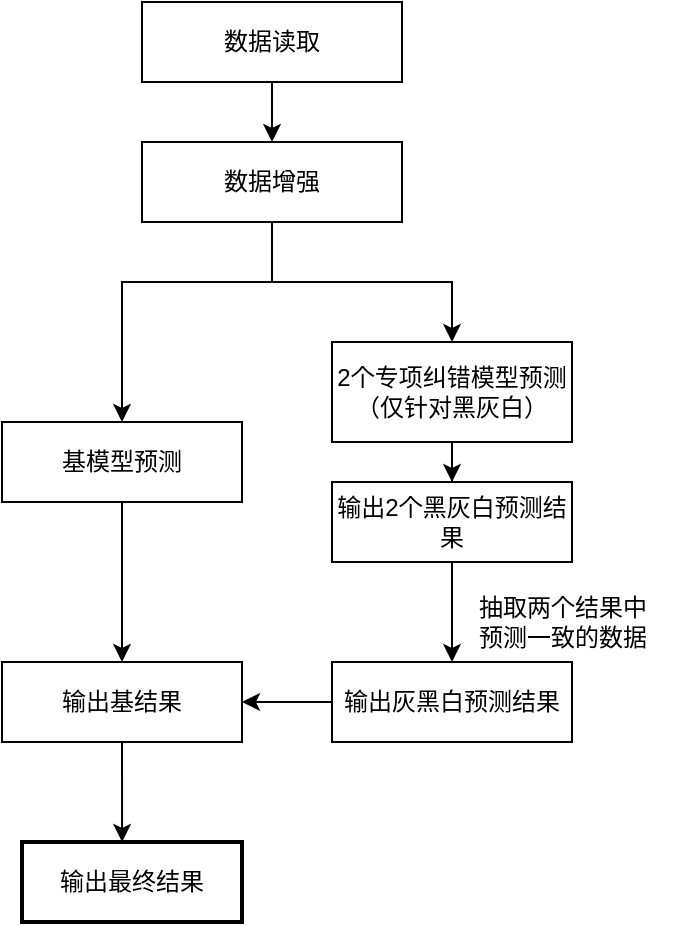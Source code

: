 <mxfile version="20.5.1" type="github">
  <diagram id="ztrk6C41VKz0y3JBxmpR" name="第 1 页">
    <mxGraphModel dx="1422" dy="794" grid="1" gridSize="10" guides="1" tooltips="1" connect="1" arrows="1" fold="1" page="1" pageScale="1" pageWidth="827" pageHeight="1169" math="0" shadow="0">
      <root>
        <mxCell id="0" />
        <mxCell id="1" parent="0" />
        <mxCell id="v_nW382A8O7cPtC-BspA-4" value="" style="edgeStyle=orthogonalEdgeStyle;rounded=0;orthogonalLoop=1;jettySize=auto;html=1;" parent="1" source="v_nW382A8O7cPtC-BspA-1" target="v_nW382A8O7cPtC-BspA-2" edge="1">
          <mxGeometry relative="1" as="geometry" />
        </mxCell>
        <mxCell id="v_nW382A8O7cPtC-BspA-1" value="数据读取" style="rounded=0;whiteSpace=wrap;html=1;" parent="1" vertex="1">
          <mxGeometry x="305" y="100" width="130" height="40" as="geometry" />
        </mxCell>
        <mxCell id="v_nW382A8O7cPtC-BspA-23" style="edgeStyle=orthogonalEdgeStyle;rounded=0;orthogonalLoop=1;jettySize=auto;html=1;entryX=0.5;entryY=0;entryDx=0;entryDy=0;" parent="1" source="v_nW382A8O7cPtC-BspA-2" target="v_nW382A8O7cPtC-BspA-7" edge="1">
          <mxGeometry relative="1" as="geometry">
            <Array as="points">
              <mxPoint x="370" y="240" />
              <mxPoint x="295" y="240" />
            </Array>
          </mxGeometry>
        </mxCell>
        <mxCell id="v_nW382A8O7cPtC-BspA-24" style="edgeStyle=orthogonalEdgeStyle;rounded=0;orthogonalLoop=1;jettySize=auto;html=1;" parent="1" source="v_nW382A8O7cPtC-BspA-2" target="v_nW382A8O7cPtC-BspA-15" edge="1">
          <mxGeometry relative="1" as="geometry">
            <Array as="points">
              <mxPoint x="370" y="240" />
              <mxPoint x="460" y="240" />
            </Array>
          </mxGeometry>
        </mxCell>
        <mxCell id="v_nW382A8O7cPtC-BspA-2" value="数据增强" style="rounded=0;whiteSpace=wrap;html=1;" parent="1" vertex="1">
          <mxGeometry x="305" y="170" width="130" height="40" as="geometry" />
        </mxCell>
        <mxCell id="v_nW382A8O7cPtC-BspA-10" value="" style="edgeStyle=orthogonalEdgeStyle;rounded=0;orthogonalLoop=1;jettySize=auto;html=1;" parent="1" source="v_nW382A8O7cPtC-BspA-7" target="v_nW382A8O7cPtC-BspA-9" edge="1">
          <mxGeometry relative="1" as="geometry">
            <Array as="points">
              <mxPoint x="295" y="370" />
              <mxPoint x="295" y="370" />
            </Array>
          </mxGeometry>
        </mxCell>
        <mxCell id="v_nW382A8O7cPtC-BspA-7" value="基模型预测" style="rounded=0;whiteSpace=wrap;html=1;" parent="1" vertex="1">
          <mxGeometry x="235" y="310" width="120" height="40" as="geometry" />
        </mxCell>
        <mxCell id="v_nW382A8O7cPtC-BspA-9" value="输出基结果" style="rounded=0;whiteSpace=wrap;html=1;" parent="1" vertex="1">
          <mxGeometry x="235" y="430" width="120" height="40" as="geometry" />
        </mxCell>
        <mxCell id="J7_sKY_6R6kmcWjidaE_-4" value="" style="edgeStyle=orthogonalEdgeStyle;rounded=0;orthogonalLoop=1;jettySize=auto;html=1;" edge="1" parent="1" source="v_nW382A8O7cPtC-BspA-15" target="J7_sKY_6R6kmcWjidaE_-3">
          <mxGeometry relative="1" as="geometry" />
        </mxCell>
        <mxCell id="v_nW382A8O7cPtC-BspA-15" value="2个专项纠错模型预测&lt;br&gt;（仅针对黑灰白）" style="rounded=0;whiteSpace=wrap;html=1;" parent="1" vertex="1">
          <mxGeometry x="400" y="270" width="120" height="50" as="geometry" />
        </mxCell>
        <mxCell id="v_nW382A8O7cPtC-BspA-25" value="抽取两个结果中&lt;br&gt;预测一致的数据" style="text;html=1;align=center;verticalAlign=middle;resizable=0;points=[];autosize=1;strokeColor=none;fillColor=none;" parent="1" vertex="1">
          <mxGeometry x="460" y="390" width="110" height="40" as="geometry" />
        </mxCell>
        <mxCell id="v_nW382A8O7cPtC-BspA-29" value="输出最终结果" style="whiteSpace=wrap;html=1;strokeWidth=2;" parent="1" vertex="1">
          <mxGeometry x="245" y="520" width="110" height="40" as="geometry" />
        </mxCell>
        <mxCell id="J7_sKY_6R6kmcWjidaE_-6" value="" style="edgeStyle=orthogonalEdgeStyle;rounded=0;orthogonalLoop=1;jettySize=auto;html=1;" edge="1" parent="1" source="J7_sKY_6R6kmcWjidaE_-3" target="J7_sKY_6R6kmcWjidaE_-5">
          <mxGeometry relative="1" as="geometry" />
        </mxCell>
        <mxCell id="J7_sKY_6R6kmcWjidaE_-3" value="输出2个黑灰白预测结果" style="rounded=0;whiteSpace=wrap;html=1;" vertex="1" parent="1">
          <mxGeometry x="400" y="340" width="120" height="40" as="geometry" />
        </mxCell>
        <mxCell id="J7_sKY_6R6kmcWjidaE_-14" value="" style="edgeStyle=orthogonalEdgeStyle;rounded=0;orthogonalLoop=1;jettySize=auto;html=1;" edge="1" parent="1" source="J7_sKY_6R6kmcWjidaE_-5" target="v_nW382A8O7cPtC-BspA-9">
          <mxGeometry relative="1" as="geometry" />
        </mxCell>
        <mxCell id="J7_sKY_6R6kmcWjidaE_-5" value="输出灰黑白预测结果" style="rounded=0;whiteSpace=wrap;html=1;" vertex="1" parent="1">
          <mxGeometry x="400" y="430" width="120" height="40" as="geometry" />
        </mxCell>
        <mxCell id="J7_sKY_6R6kmcWjidaE_-13" value="" style="endArrow=classic;html=1;rounded=0;entryX=0.455;entryY=0;entryDx=0;entryDy=0;exitX=0.5;exitY=1;exitDx=0;exitDy=0;entryPerimeter=0;" edge="1" parent="1" source="v_nW382A8O7cPtC-BspA-9" target="v_nW382A8O7cPtC-BspA-29">
          <mxGeometry width="50" height="50" relative="1" as="geometry">
            <mxPoint x="390" y="430" as="sourcePoint" />
            <mxPoint x="440" y="380" as="targetPoint" />
          </mxGeometry>
        </mxCell>
      </root>
    </mxGraphModel>
  </diagram>
</mxfile>
